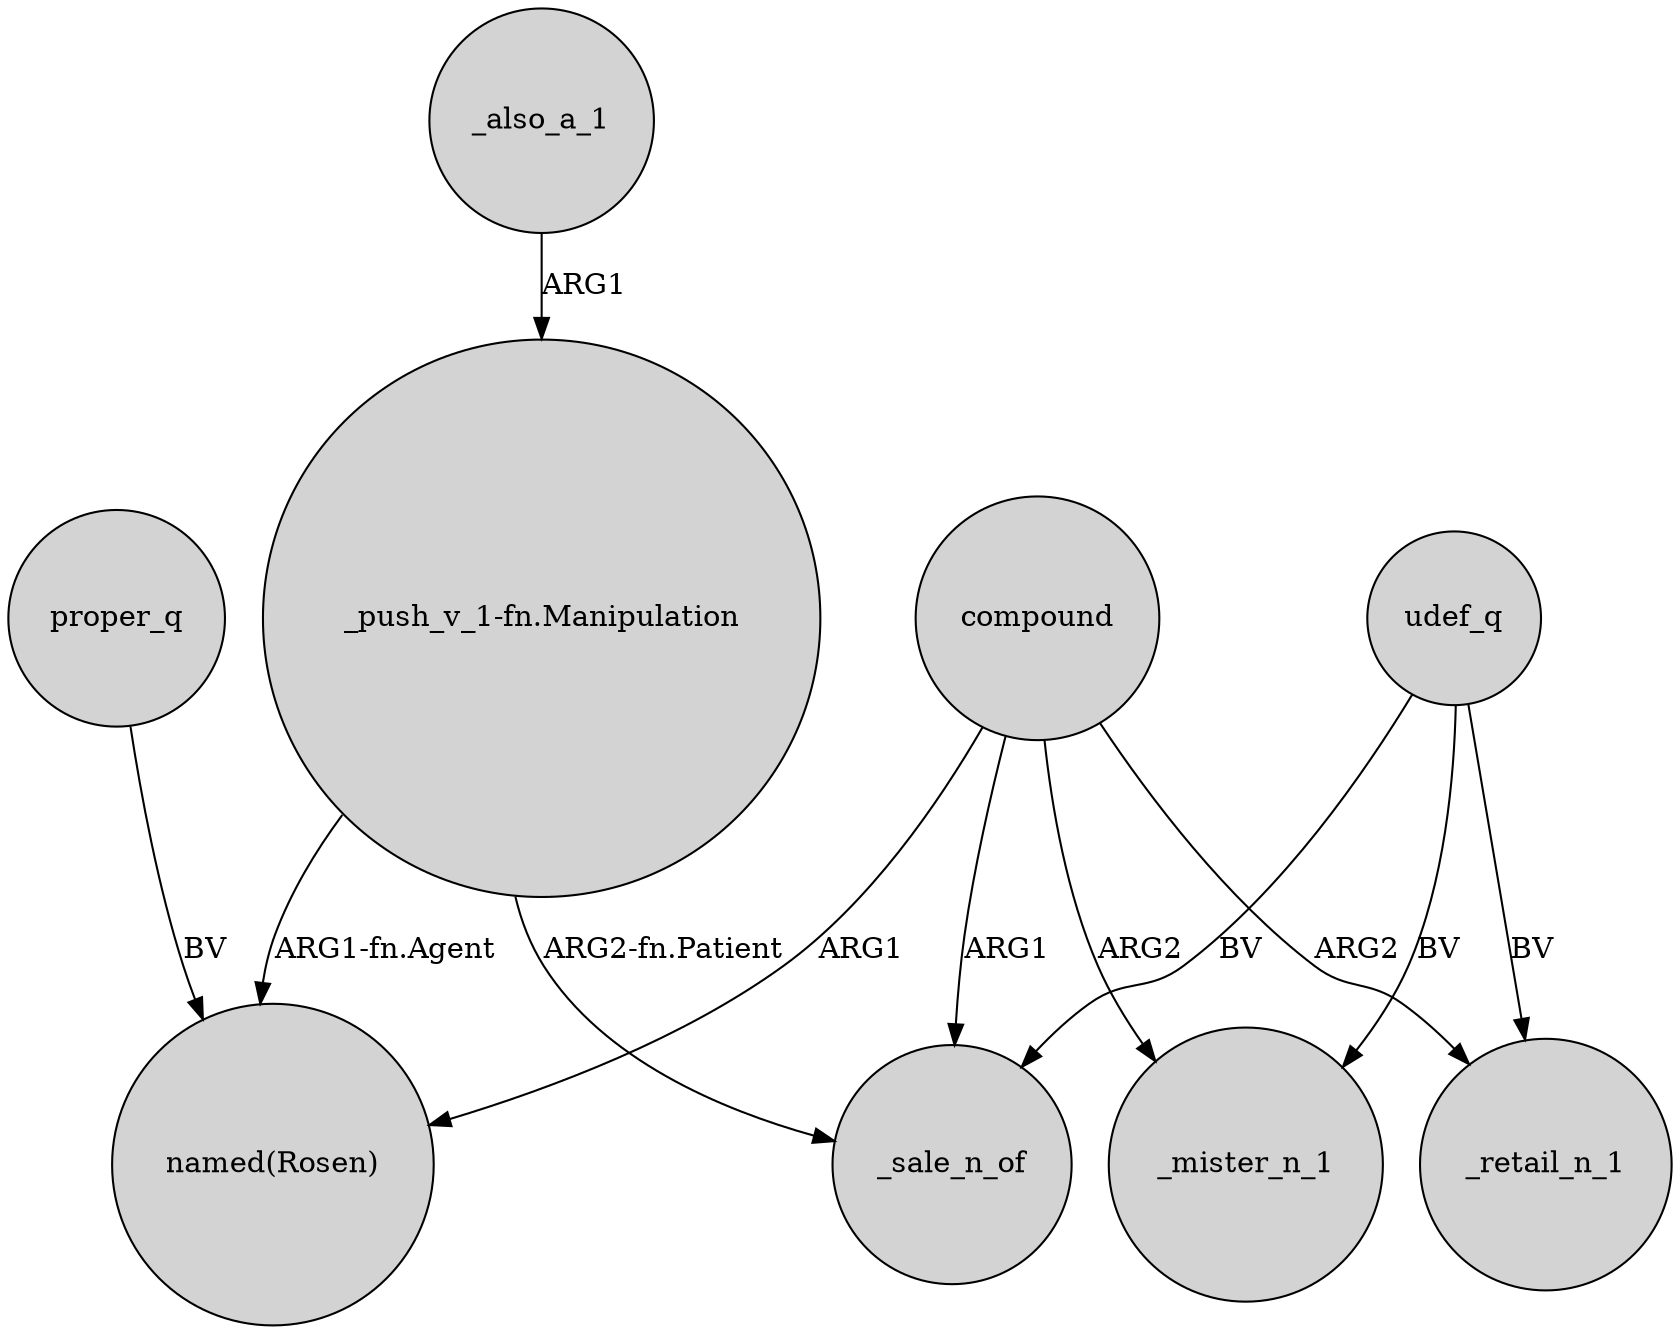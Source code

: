 digraph {
	node [shape=circle style=filled]
	proper_q -> "named(Rosen)" [label=BV]
	udef_q -> _mister_n_1 [label=BV]
	"_push_v_1-fn.Manipulation" -> "named(Rosen)" [label="ARG1-fn.Agent"]
	udef_q -> _retail_n_1 [label=BV]
	_also_a_1 -> "_push_v_1-fn.Manipulation" [label=ARG1]
	compound -> _sale_n_of [label=ARG1]
	compound -> _mister_n_1 [label=ARG2]
	udef_q -> _sale_n_of [label=BV]
	"_push_v_1-fn.Manipulation" -> _sale_n_of [label="ARG2-fn.Patient"]
	compound -> _retail_n_1 [label=ARG2]
	compound -> "named(Rosen)" [label=ARG1]
}

